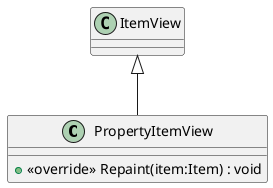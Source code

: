 @startuml
class PropertyItemView {
    + <<override>> Repaint(item:Item) : void
}
ItemView <|-- PropertyItemView
@enduml
